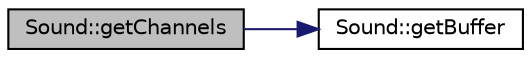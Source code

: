 digraph "Sound::getChannels"
{
  edge [fontname="Helvetica",fontsize="10",labelfontname="Helvetica",labelfontsize="10"];
  node [fontname="Helvetica",fontsize="10",shape=record];
  rankdir="LR";
  Node1 [label="Sound::getChannels",height=0.2,width=0.4,color="black", fillcolor="grey75", style="filled", fontcolor="black"];
  Node1 -> Node2 [color="midnightblue",fontsize="10",style="solid",fontname="Helvetica"];
  Node2 [label="Sound::getBuffer",height=0.2,width=0.4,color="black", fillcolor="white", style="filled",URL="$class_sound.html#aa9fc932cd854b88c2b2cfefaeaf7641e"];
}
